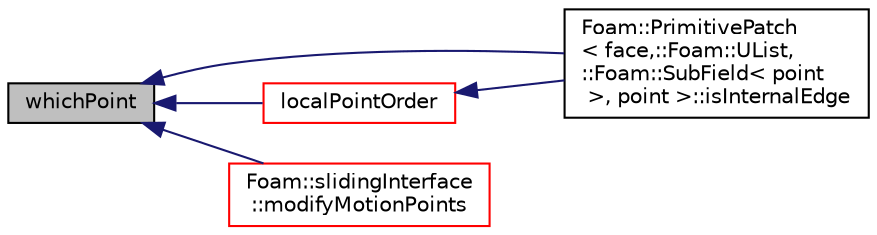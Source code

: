 digraph "whichPoint"
{
  bgcolor="transparent";
  edge [fontname="Helvetica",fontsize="10",labelfontname="Helvetica",labelfontsize="10"];
  node [fontname="Helvetica",fontsize="10",shape=record];
  rankdir="LR";
  Node1 [label="whichPoint",height=0.2,width=0.4,color="black", fillcolor="grey75", style="filled", fontcolor="black"];
  Node1 -> Node2 [dir="back",color="midnightblue",fontsize="10",style="solid",fontname="Helvetica"];
  Node2 [label="Foam::PrimitivePatch\l\< face,::Foam::UList,\l::Foam::SubField\< point\l \>, point \>::isInternalEdge",height=0.2,width=0.4,color="black",URL="$a02023.html#a1ee468354f61c027ba0e3aa4a11cd097",tooltip="Is internal edge? "];
  Node1 -> Node3 [dir="back",color="midnightblue",fontsize="10",style="solid",fontname="Helvetica"];
  Node3 [label="localPointOrder",height=0.2,width=0.4,color="red",URL="$a02023.html#a0c065ccbcf0f9202c9dc2bfa76efd82b",tooltip="Return orders the local points for most efficient search. "];
  Node3 -> Node2 [dir="back",color="midnightblue",fontsize="10",style="solid",fontname="Helvetica"];
  Node1 -> Node4 [dir="back",color="midnightblue",fontsize="10",style="solid",fontname="Helvetica"];
  Node4 [label="Foam::slidingInterface\l::modifyMotionPoints",height=0.2,width=0.4,color="red",URL="$a02419.html#a4a962b56dd7cf30972c468258fa888e5",tooltip="Modify motion points to comply with the topological change. "];
}

